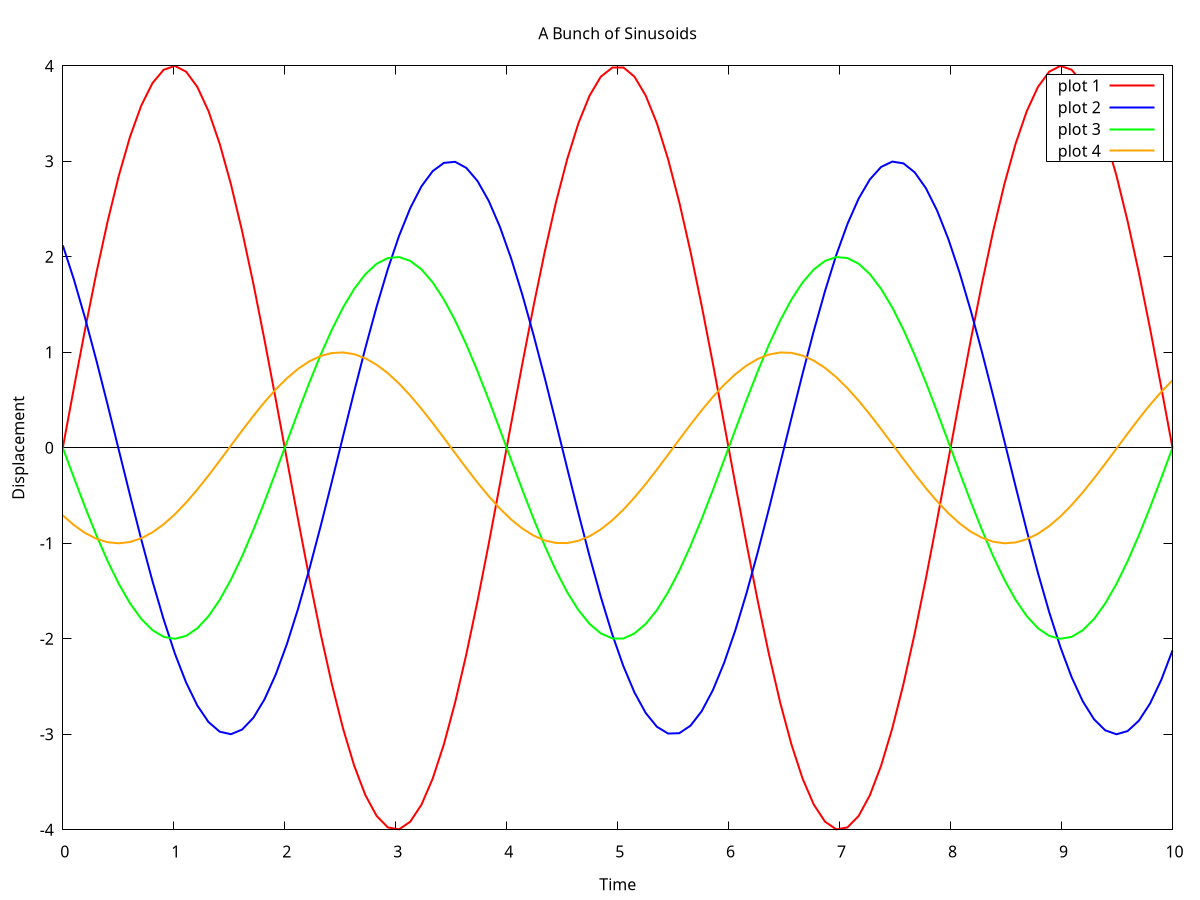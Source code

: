 reset

## set graph appearances ##
set xrange [0:10]
set yrange [-4:4]
set xtics 0,1,10
set xzeroaxis lt 1 lc rgb 'black'
unset grid
set xlabel 'Time'
set ylabel 'Displacement'
set title 'A Bunch of Sinusoids
set key box inside top right opaque

## define line styles ##
set style line 1 lt 1 lc rgb "red" lw 2
set style line 2 lt 2 lc rgb "blue" lw 2
set style line 3 lt 5 lc rgb "green" lw 2
set style line 4 lt 4 lc rgb "orange" lw 2

## print output to screen (using above linestyles, ls) ##
plot 4*sin((2*pi/4)*x + 0*pi/4) ls 1 title "plot 1", \
3*cos((2*pi/4)*x + 1*pi/4) ls 2 title "plot 2", \
2*sin((2*pi/4)*x + 2*pi/2) ls 3 title "plot 3", \
1*cos((2*pi/4)*x + 3*pi/4) ls 4 title "plot 4"

## write output to file ##
set terminal postscript eps color font 14
set output 'sinusoids.eps'
replot

## reset output to screen ##
unset output
set terminal x11


